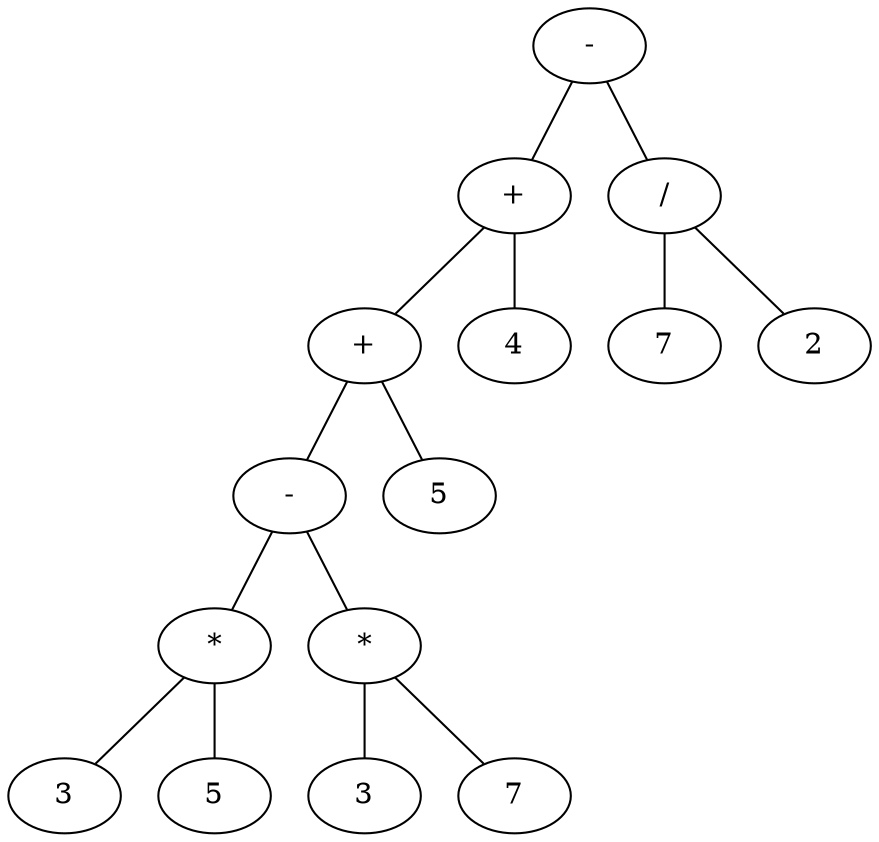 graph G {
	n1 [label = "-"];
	n1 -- n2;
	n2 [label = "+"];
	n2 -- n3;
	n3 [label = "+"];
	n3 -- n4;
	n4 [label = "-"];
	n4 -- n5;
	n5 [label = "*"];
	n5 -- n6;
	n6 [label = "3"];
	n5 -- n9;
	n9 [label = "5"];
	n4 -- n12;
	n12 [label = "*"];
	n12 -- n13;
	n13 [label = "3"];
	n12 -- n16;
	n16 [label = "7"];
	n3 -- n19;
	n19 [label = "5"];
	n2 -- n22;
	n22 [label = "4"];
	n1 -- n25;
	n25 [label = "/"];
	n25 -- n26;
	n26 [label = "7"];
	n25 -- n29;
	n29 [label = "2"];
}
